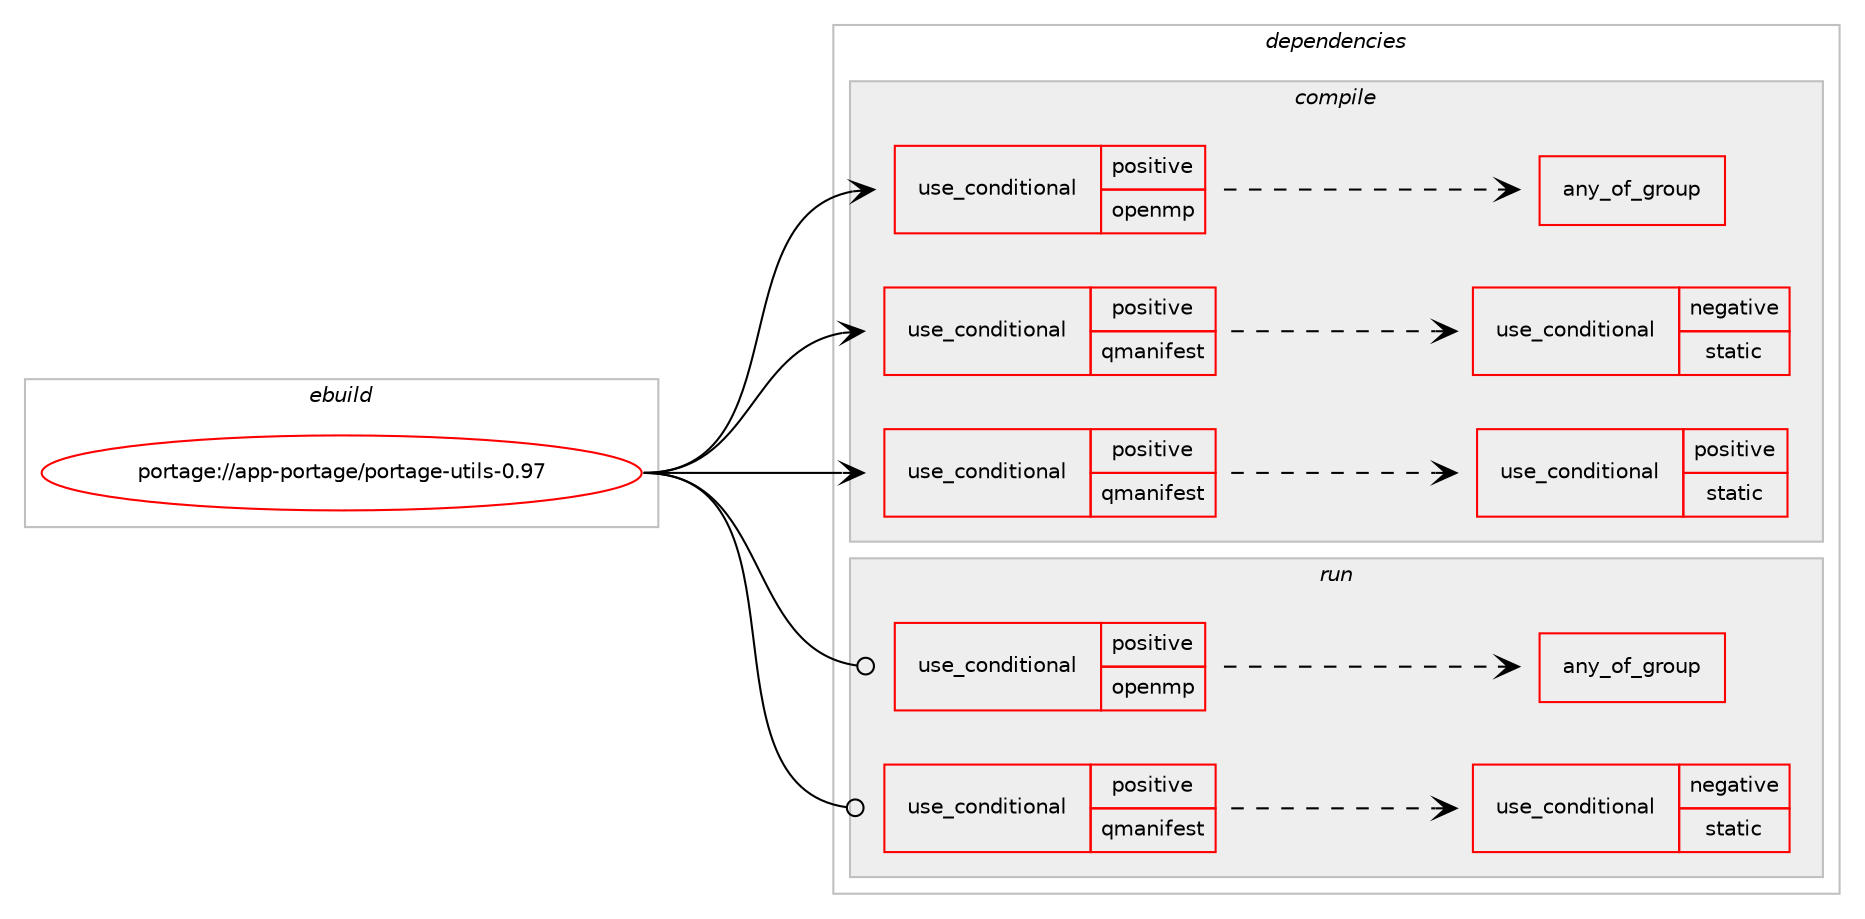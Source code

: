 digraph prolog {

# *************
# Graph options
# *************

newrank=true;
concentrate=true;
compound=true;
graph [rankdir=LR,fontname=Helvetica,fontsize=10,ranksep=1.5];#, ranksep=2.5, nodesep=0.2];
edge  [arrowhead=vee];
node  [fontname=Helvetica,fontsize=10];

# **********
# The ebuild
# **********

subgraph cluster_leftcol {
color=gray;
rank=same;
label=<<i>ebuild</i>>;
id [label="portage://app-portage/portage-utils-0.97", color=red, width=4, href="../app-portage/portage-utils-0.97.svg"];
}

# ****************
# The dependencies
# ****************

subgraph cluster_midcol {
color=gray;
label=<<i>dependencies</i>>;
subgraph cluster_compile {
fillcolor="#eeeeee";
style=filled;
label=<<i>compile</i>>;
subgraph cond13827 {
dependency22524 [label=<<TABLE BORDER="0" CELLBORDER="1" CELLSPACING="0" CELLPADDING="4"><TR><TD ROWSPAN="3" CELLPADDING="10">use_conditional</TD></TR><TR><TD>positive</TD></TR><TR><TD>openmp</TD></TR></TABLE>>, shape=none, color=red];
subgraph any402 {
dependency22525 [label=<<TABLE BORDER="0" CELLBORDER="1" CELLSPACING="0" CELLPADDING="4"><TR><TD CELLPADDING="10">any_of_group</TD></TR></TABLE>>, shape=none, color=red];# *** BEGIN UNKNOWN DEPENDENCY TYPE (TODO) ***
# dependency22525 -> package_dependency(portage://app-portage/portage-utils-0.97,install,no,sys-devel,gcc,none,[,,],any_different_slot,[use(enable(openmp),none)])
# *** END UNKNOWN DEPENDENCY TYPE (TODO) ***

# *** BEGIN UNKNOWN DEPENDENCY TYPE (TODO) ***
# dependency22525 -> package_dependency(portage://app-portage/portage-utils-0.97,install,no,sys-libs,libomp,none,[,,],[],[])
# *** END UNKNOWN DEPENDENCY TYPE (TODO) ***

}
dependency22524:e -> dependency22525:w [weight=20,style="dashed",arrowhead="vee"];
}
id:e -> dependency22524:w [weight=20,style="solid",arrowhead="vee"];
subgraph cond13828 {
dependency22526 [label=<<TABLE BORDER="0" CELLBORDER="1" CELLSPACING="0" CELLPADDING="4"><TR><TD ROWSPAN="3" CELLPADDING="10">use_conditional</TD></TR><TR><TD>positive</TD></TR><TR><TD>qmanifest</TD></TR></TABLE>>, shape=none, color=red];
subgraph cond13829 {
dependency22527 [label=<<TABLE BORDER="0" CELLBORDER="1" CELLSPACING="0" CELLPADDING="4"><TR><TD ROWSPAN="3" CELLPADDING="10">use_conditional</TD></TR><TR><TD>negative</TD></TR><TR><TD>static</TD></TR></TABLE>>, shape=none, color=red];
# *** BEGIN UNKNOWN DEPENDENCY TYPE (TODO) ***
# dependency22527 -> package_dependency(portage://app-portage/portage-utils-0.97,install,no,app-crypt,gpgme,none,[,,],any_same_slot,[])
# *** END UNKNOWN DEPENDENCY TYPE (TODO) ***

# *** BEGIN UNKNOWN DEPENDENCY TYPE (TODO) ***
# dependency22527 -> package_dependency(portage://app-portage/portage-utils-0.97,install,no,app-crypt,libb2,none,[,,],any_same_slot,[])
# *** END UNKNOWN DEPENDENCY TYPE (TODO) ***

# *** BEGIN UNKNOWN DEPENDENCY TYPE (TODO) ***
# dependency22527 -> package_dependency(portage://app-portage/portage-utils-0.97,install,no,sys-libs,zlib,none,[,,],any_same_slot,[])
# *** END UNKNOWN DEPENDENCY TYPE (TODO) ***

}
dependency22526:e -> dependency22527:w [weight=20,style="dashed",arrowhead="vee"];
}
id:e -> dependency22526:w [weight=20,style="solid",arrowhead="vee"];
subgraph cond13830 {
dependency22528 [label=<<TABLE BORDER="0" CELLBORDER="1" CELLSPACING="0" CELLPADDING="4"><TR><TD ROWSPAN="3" CELLPADDING="10">use_conditional</TD></TR><TR><TD>positive</TD></TR><TR><TD>qmanifest</TD></TR></TABLE>>, shape=none, color=red];
subgraph cond13831 {
dependency22529 [label=<<TABLE BORDER="0" CELLBORDER="1" CELLSPACING="0" CELLPADDING="4"><TR><TD ROWSPAN="3" CELLPADDING="10">use_conditional</TD></TR><TR><TD>positive</TD></TR><TR><TD>static</TD></TR></TABLE>>, shape=none, color=red];
# *** BEGIN UNKNOWN DEPENDENCY TYPE (TODO) ***
# dependency22529 -> package_dependency(portage://app-portage/portage-utils-0.97,install,no,app-crypt,gpgme,none,[,,],[],[use(enable(static-libs),none)])
# *** END UNKNOWN DEPENDENCY TYPE (TODO) ***

# *** BEGIN UNKNOWN DEPENDENCY TYPE (TODO) ***
# dependency22529 -> package_dependency(portage://app-portage/portage-utils-0.97,install,no,app-crypt,libb2,none,[,,],[],[use(enable(static-libs),none)])
# *** END UNKNOWN DEPENDENCY TYPE (TODO) ***

# *** BEGIN UNKNOWN DEPENDENCY TYPE (TODO) ***
# dependency22529 -> package_dependency(portage://app-portage/portage-utils-0.97,install,no,sys-libs,zlib,none,[,,],[],[use(enable(static-libs),none)])
# *** END UNKNOWN DEPENDENCY TYPE (TODO) ***

}
dependency22528:e -> dependency22529:w [weight=20,style="dashed",arrowhead="vee"];
}
id:e -> dependency22528:w [weight=20,style="solid",arrowhead="vee"];
}
subgraph cluster_compileandrun {
fillcolor="#eeeeee";
style=filled;
label=<<i>compile and run</i>>;
}
subgraph cluster_run {
fillcolor="#eeeeee";
style=filled;
label=<<i>run</i>>;
subgraph cond13832 {
dependency22530 [label=<<TABLE BORDER="0" CELLBORDER="1" CELLSPACING="0" CELLPADDING="4"><TR><TD ROWSPAN="3" CELLPADDING="10">use_conditional</TD></TR><TR><TD>positive</TD></TR><TR><TD>openmp</TD></TR></TABLE>>, shape=none, color=red];
subgraph any403 {
dependency22531 [label=<<TABLE BORDER="0" CELLBORDER="1" CELLSPACING="0" CELLPADDING="4"><TR><TD CELLPADDING="10">any_of_group</TD></TR></TABLE>>, shape=none, color=red];# *** BEGIN UNKNOWN DEPENDENCY TYPE (TODO) ***
# dependency22531 -> package_dependency(portage://app-portage/portage-utils-0.97,run,no,sys-devel,gcc,none,[,,],any_different_slot,[use(enable(openmp),none)])
# *** END UNKNOWN DEPENDENCY TYPE (TODO) ***

# *** BEGIN UNKNOWN DEPENDENCY TYPE (TODO) ***
# dependency22531 -> package_dependency(portage://app-portage/portage-utils-0.97,run,no,sys-libs,libomp,none,[,,],[],[])
# *** END UNKNOWN DEPENDENCY TYPE (TODO) ***

}
dependency22530:e -> dependency22531:w [weight=20,style="dashed",arrowhead="vee"];
}
id:e -> dependency22530:w [weight=20,style="solid",arrowhead="odot"];
subgraph cond13833 {
dependency22532 [label=<<TABLE BORDER="0" CELLBORDER="1" CELLSPACING="0" CELLPADDING="4"><TR><TD ROWSPAN="3" CELLPADDING="10">use_conditional</TD></TR><TR><TD>positive</TD></TR><TR><TD>qmanifest</TD></TR></TABLE>>, shape=none, color=red];
subgraph cond13834 {
dependency22533 [label=<<TABLE BORDER="0" CELLBORDER="1" CELLSPACING="0" CELLPADDING="4"><TR><TD ROWSPAN="3" CELLPADDING="10">use_conditional</TD></TR><TR><TD>negative</TD></TR><TR><TD>static</TD></TR></TABLE>>, shape=none, color=red];
# *** BEGIN UNKNOWN DEPENDENCY TYPE (TODO) ***
# dependency22533 -> package_dependency(portage://app-portage/portage-utils-0.97,run,no,app-crypt,gpgme,none,[,,],any_same_slot,[])
# *** END UNKNOWN DEPENDENCY TYPE (TODO) ***

# *** BEGIN UNKNOWN DEPENDENCY TYPE (TODO) ***
# dependency22533 -> package_dependency(portage://app-portage/portage-utils-0.97,run,no,app-crypt,libb2,none,[,,],any_same_slot,[])
# *** END UNKNOWN DEPENDENCY TYPE (TODO) ***

# *** BEGIN UNKNOWN DEPENDENCY TYPE (TODO) ***
# dependency22533 -> package_dependency(portage://app-portage/portage-utils-0.97,run,no,sys-libs,zlib,none,[,,],any_same_slot,[])
# *** END UNKNOWN DEPENDENCY TYPE (TODO) ***

}
dependency22532:e -> dependency22533:w [weight=20,style="dashed",arrowhead="vee"];
}
id:e -> dependency22532:w [weight=20,style="solid",arrowhead="odot"];
}
}

# **************
# The candidates
# **************

subgraph cluster_choices {
rank=same;
color=gray;
label=<<i>candidates</i>>;

}

}
